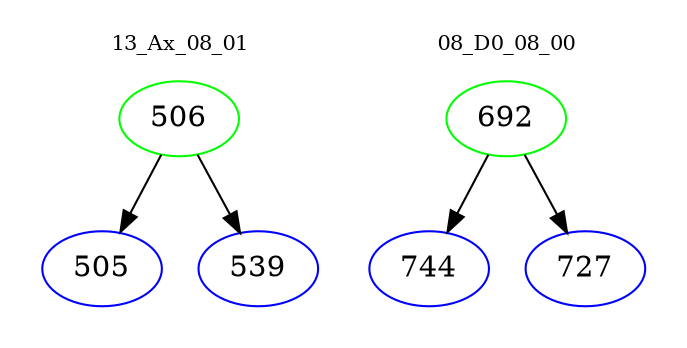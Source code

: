 digraph{
subgraph cluster_0 {
color = white
label = "13_Ax_08_01";
fontsize=10;
T0_506 [label="506", color="green"]
T0_506 -> T0_505 [color="black"]
T0_505 [label="505", color="blue"]
T0_506 -> T0_539 [color="black"]
T0_539 [label="539", color="blue"]
}
subgraph cluster_1 {
color = white
label = "08_D0_08_00";
fontsize=10;
T1_692 [label="692", color="green"]
T1_692 -> T1_744 [color="black"]
T1_744 [label="744", color="blue"]
T1_692 -> T1_727 [color="black"]
T1_727 [label="727", color="blue"]
}
}

